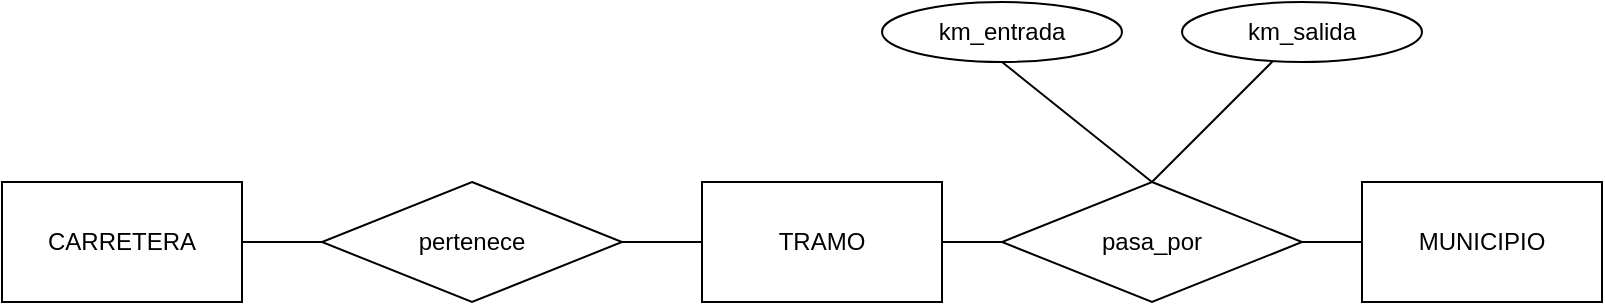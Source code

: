 <mxfile version="15.5.6" type="github" pages="2">
  <diagram id="0a_ljepVSyJvJW5Bvh4A" name="Carreteras">
    <mxGraphModel dx="1865" dy="547" grid="1" gridSize="10" guides="1" tooltips="1" connect="1" arrows="1" fold="1" page="1" pageScale="1" pageWidth="827" pageHeight="1169" math="0" shadow="0">
      <root>
        <mxCell id="0" />
        <mxCell id="1" parent="0" />
        <mxCell id="KCo2ohYiySqyvsNcmzpJ-1" value="CARRETERA" style="rounded=0;whiteSpace=wrap;html=1;" vertex="1" parent="1">
          <mxGeometry x="-570" y="240" width="120" height="60" as="geometry" />
        </mxCell>
        <mxCell id="KCo2ohYiySqyvsNcmzpJ-3" value="TRAMO" style="rounded=0;whiteSpace=wrap;html=1;" vertex="1" parent="1">
          <mxGeometry x="-220" y="240" width="120" height="60" as="geometry" />
        </mxCell>
        <mxCell id="KCo2ohYiySqyvsNcmzpJ-4" value="MUNICIPIO" style="rounded=0;whiteSpace=wrap;html=1;" vertex="1" parent="1">
          <mxGeometry x="110" y="240" width="120" height="60" as="geometry" />
        </mxCell>
        <mxCell id="KCo2ohYiySqyvsNcmzpJ-5" value="pertenece" style="rhombus;whiteSpace=wrap;html=1;" vertex="1" parent="1">
          <mxGeometry x="-410" y="240" width="150" height="60" as="geometry" />
        </mxCell>
        <mxCell id="KCo2ohYiySqyvsNcmzpJ-6" value="" style="endArrow=none;html=1;rounded=0;entryX=0;entryY=0.5;entryDx=0;entryDy=0;exitX=1;exitY=0.5;exitDx=0;exitDy=0;" edge="1" parent="1" source="KCo2ohYiySqyvsNcmzpJ-5" target="KCo2ohYiySqyvsNcmzpJ-3">
          <mxGeometry width="50" height="50" relative="1" as="geometry">
            <mxPoint x="-260" y="270" as="sourcePoint" />
            <mxPoint x="-90" y="260" as="targetPoint" />
          </mxGeometry>
        </mxCell>
        <mxCell id="KCo2ohYiySqyvsNcmzpJ-8" value="" style="endArrow=none;html=1;rounded=0;" edge="1" parent="1" source="KCo2ohYiySqyvsNcmzpJ-1" target="KCo2ohYiySqyvsNcmzpJ-5">
          <mxGeometry width="50" height="50" relative="1" as="geometry">
            <mxPoint x="-490" y="269.5" as="sourcePoint" />
            <mxPoint x="-410" y="270" as="targetPoint" />
          </mxGeometry>
        </mxCell>
        <mxCell id="KCo2ohYiySqyvsNcmzpJ-11" value="pasa_por" style="rhombus;whiteSpace=wrap;html=1;" vertex="1" parent="1">
          <mxGeometry x="-70" y="240" width="150" height="60" as="geometry" />
        </mxCell>
        <mxCell id="KCo2ohYiySqyvsNcmzpJ-12" value="" style="endArrow=none;html=1;rounded=0;exitX=1;exitY=0.5;exitDx=0;exitDy=0;" edge="1" parent="1" source="KCo2ohYiySqyvsNcmzpJ-3" target="KCo2ohYiySqyvsNcmzpJ-11">
          <mxGeometry width="50" height="50" relative="1" as="geometry">
            <mxPoint x="-140" y="310" as="sourcePoint" />
            <mxPoint x="-90" y="260" as="targetPoint" />
          </mxGeometry>
        </mxCell>
        <mxCell id="KCo2ohYiySqyvsNcmzpJ-13" value="" style="endArrow=none;html=1;rounded=0;entryX=0;entryY=0.5;entryDx=0;entryDy=0;" edge="1" parent="1" source="KCo2ohYiySqyvsNcmzpJ-11" target="KCo2ohYiySqyvsNcmzpJ-4">
          <mxGeometry width="50" height="50" relative="1" as="geometry">
            <mxPoint x="90" y="310" as="sourcePoint" />
            <mxPoint x="140" y="260" as="targetPoint" />
          </mxGeometry>
        </mxCell>
        <mxCell id="KCo2ohYiySqyvsNcmzpJ-14" value="km_entrada" style="ellipse;whiteSpace=wrap;html=1;" vertex="1" parent="1">
          <mxGeometry x="-130" y="150" width="120" height="30" as="geometry" />
        </mxCell>
        <mxCell id="KCo2ohYiySqyvsNcmzpJ-15" value="km_salida" style="ellipse;whiteSpace=wrap;html=1;" vertex="1" parent="1">
          <mxGeometry x="20" y="150" width="120" height="30" as="geometry" />
        </mxCell>
        <mxCell id="KCo2ohYiySqyvsNcmzpJ-16" value="" style="endArrow=none;html=1;rounded=0;exitX=0.5;exitY=0;exitDx=0;exitDy=0;" edge="1" parent="1" source="KCo2ohYiySqyvsNcmzpJ-11" target="KCo2ohYiySqyvsNcmzpJ-15">
          <mxGeometry width="50" height="50" relative="1" as="geometry">
            <mxPoint x="30" y="220" as="sourcePoint" />
            <mxPoint x="80" y="170" as="targetPoint" />
          </mxGeometry>
        </mxCell>
        <mxCell id="KCo2ohYiySqyvsNcmzpJ-18" value="" style="endArrow=none;html=1;rounded=0;exitX=0.5;exitY=0;exitDx=0;exitDy=0;entryX=0.5;entryY=1;entryDx=0;entryDy=0;" edge="1" parent="1" source="KCo2ohYiySqyvsNcmzpJ-11" target="KCo2ohYiySqyvsNcmzpJ-14">
          <mxGeometry width="50" height="50" relative="1" as="geometry">
            <mxPoint x="15" y="250" as="sourcePoint" />
            <mxPoint x="77.075" y="179.648" as="targetPoint" />
          </mxGeometry>
        </mxCell>
      </root>
    </mxGraphModel>
  </diagram>
  <diagram id="H0yO8Gf2CkRzCC4jmNcZ" name="Gestión de vuelos">
    <mxGraphModel dx="1865" dy="547" grid="1" gridSize="10" guides="1" tooltips="1" connect="1" arrows="1" fold="1" page="1" pageScale="1" pageWidth="827" pageHeight="1169" math="0" shadow="0">
      <root>
        <mxCell id="-WRYyCjHbV81UQfwmqwS-0" />
        <mxCell id="-WRYyCjHbV81UQfwmqwS-1" parent="-WRYyCjHbV81UQfwmqwS-0" />
        <mxCell id="-WRYyCjHbV81UQfwmqwS-4" value="AEROPUERTO" style="rounded=0;whiteSpace=wrap;html=1;" vertex="1" parent="-WRYyCjHbV81UQfwmqwS-1">
          <mxGeometry x="-760" y="300" width="120" height="60" as="geometry" />
        </mxCell>
        <mxCell id="-WRYyCjHbV81UQfwmqwS-5" value="ciudad" style="ellipse;whiteSpace=wrap;html=1;" vertex="1" parent="-WRYyCjHbV81UQfwmqwS-1">
          <mxGeometry x="-800" y="170" width="90" height="30" as="geometry" />
        </mxCell>
        <mxCell id="-WRYyCjHbV81UQfwmqwS-7" value="nombre" style="ellipse;whiteSpace=wrap;html=1;" vertex="1" parent="-WRYyCjHbV81UQfwmqwS-1">
          <mxGeometry x="-670" y="160" width="90" height="30" as="geometry" />
        </mxCell>
        <mxCell id="-WRYyCjHbV81UQfwmqwS-8" value="código" style="ellipse;whiteSpace=wrap;html=1;" vertex="1" parent="-WRYyCjHbV81UQfwmqwS-1">
          <mxGeometry x="-690" y="210" width="90" height="30" as="geometry" />
        </mxCell>
        <mxCell id="-WRYyCjHbV81UQfwmqwS-9" value="pais" style="ellipse;whiteSpace=wrap;html=1;" vertex="1" parent="-WRYyCjHbV81UQfwmqwS-1">
          <mxGeometry x="-810" y="220" width="90" height="30" as="geometry" />
        </mxCell>
      </root>
    </mxGraphModel>
  </diagram>
</mxfile>
